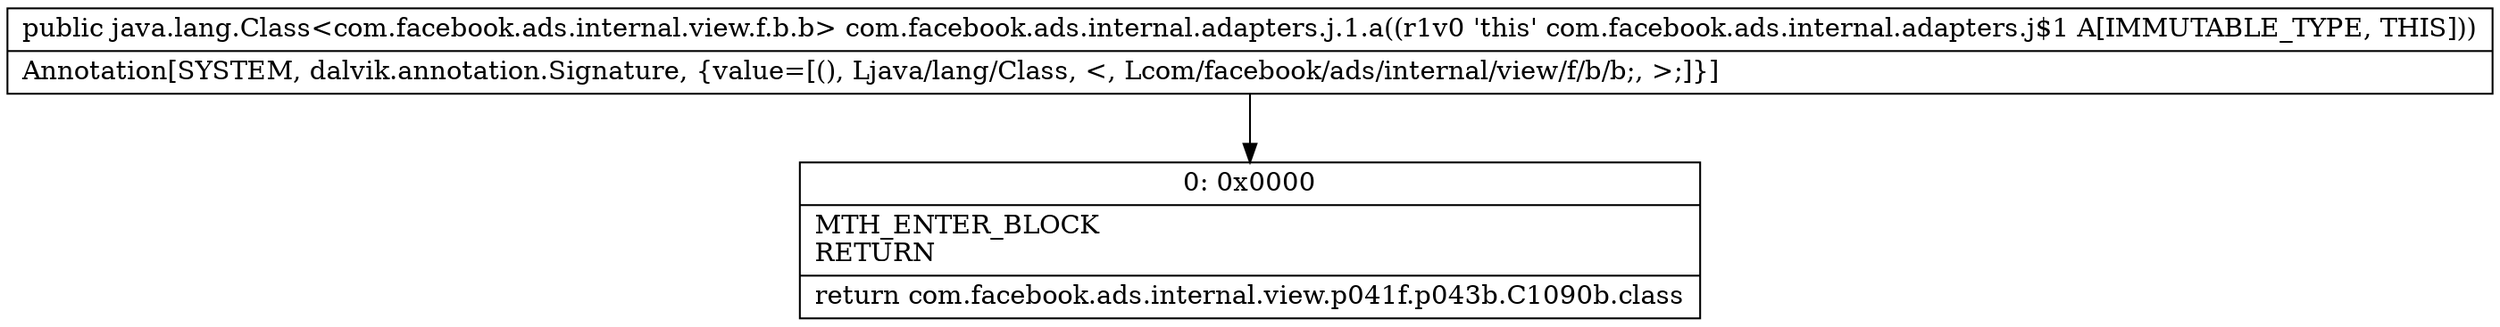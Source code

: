 digraph "CFG forcom.facebook.ads.internal.adapters.j.1.a()Ljava\/lang\/Class;" {
Node_0 [shape=record,label="{0\:\ 0x0000|MTH_ENTER_BLOCK\lRETURN\l|return com.facebook.ads.internal.view.p041f.p043b.C1090b.class\l}"];
MethodNode[shape=record,label="{public java.lang.Class\<com.facebook.ads.internal.view.f.b.b\> com.facebook.ads.internal.adapters.j.1.a((r1v0 'this' com.facebook.ads.internal.adapters.j$1 A[IMMUTABLE_TYPE, THIS]))  | Annotation[SYSTEM, dalvik.annotation.Signature, \{value=[(), Ljava\/lang\/Class, \<, Lcom\/facebook\/ads\/internal\/view\/f\/b\/b;, \>;]\}]\l}"];
MethodNode -> Node_0;
}

